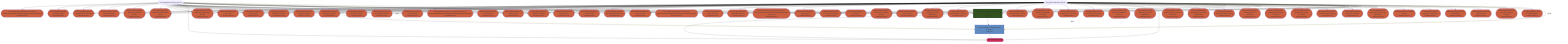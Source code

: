 graph TD
  KaScriptModule_56{{"KaScriptModule(build.gradle.kts)"}}
  KaSourceModule_58["KaSourceModule(GradleKotlinFixture)<br />production<br />JVM (1.8)"]
  KaLibraryModule_4(["KaLibraryModule(SDK)"])
  KaSourceModule_59["KaSourceModule(GradleKotlinFixture)<br />test<br />JVM (1.8)"]
  KaLibraryModule_0(["KaLibraryModule(.gradle/caches/8.11/dependencies-accessors/932b97c9e0ae61a950d0c442ab66fbe219f5f218/classes)<br />scriptDependency"])
  KaLibraryModule_2(["KaLibraryModule(.gradle/caches/8.11/kotlin-dsl/accessors/67e0e34578eb78fe1de6071a11242124/classes)<br />scriptDependency"])
  KaLibraryModule_3(["KaLibraryModule(.gradle/caches/8.11/kotlin-dsl/accessors/713d72c97915090755fbad209f3188cd-PS/classes)<br />scriptDependency"])
  KaLibraryModule_5(["KaLibraryModule(annotations-13.0.jar)<br />scriptDependency"])
  KaLibraryModule_6(["KaLibraryModule(gradle-api-8.11.jar)<br />scriptDependency"])
  KaLibraryModule_7(["KaLibraryModule(gradle-base-services-8.11.jar)<br />scriptDependency"])
  KaLibraryModule_8(["KaLibraryModule(gradle-base-services-groovy-8.11.jar)<br />scriptDependency"])
  KaLibraryModule_9(["KaLibraryModule(gradle-core-8.11.jar)<br />scriptDependency"])
  KaLibraryModule_10(["KaLibraryModule(gradle-core-api-8.11.jar)<br />scriptDependency"])
  KaLibraryModule_11(["KaLibraryModule(gradle-installation-beacon-8.11.jar)<br />scriptDependency"])
  KaLibraryModule_12(["KaLibraryModule(gradle-kotlin-dsl-8.11.jar)<br />scriptDependency"])
  KaLibraryModule_13(["KaLibraryModule(gradle-kotlin-dsl-extensions-8.11.jar)<br />scriptDependency"])
  KaLibraryModule_14(["KaLibraryModule(gradle-kotlin-dsl-plugins-5.1.1.jar)<br />scriptDependency"])
  KaLibraryModule_15(["KaLibraryModule(gradle-kotlin-dsl-shared-runtime-8.11.jar)<br />scriptDependency"])
  KaLibraryModule_16(["KaLibraryModule(gradle-kotlin-dsl-tooling-models-8.11.jar)<br />scriptDependency"])
  KaLibraryModule_17(["KaLibraryModule(groovy-3.0.22.jar)<br />scriptDependency"])
  KaLibraryModule_18(["KaLibraryModule(groovy-ant-3.0.22.jar)<br />scriptDependency"])
  KaLibraryModule_19(["KaLibraryModule(groovy-astbuilder-3.0.22.jar)<br />scriptDependency"])
  KaLibraryModule_20(["KaLibraryModule(groovy-console-3.0.22.jar)<br />scriptDependency"])
  KaLibraryModule_21(["KaLibraryModule(groovy-datetime-3.0.22.jar)<br />scriptDependency"])
  KaLibraryModule_22(["KaLibraryModule(groovy-dateutil-3.0.22.jar)<br />scriptDependency"])
  KaLibraryModule_23(["KaLibraryModule(groovy-groovydoc-3.0.22.jar)<br />scriptDependency"])
  KaLibraryModule_24(["KaLibraryModule(groovy-json-3.0.22.jar)<br />scriptDependency"])
  KaLibraryModule_25(["KaLibraryModule(groovy-nio-3.0.22.jar)<br />scriptDependency"])
  KaLibraryModule_26(["KaLibraryModule(groovy-sql-3.0.22.jar)<br />scriptDependency"])
  KaLibraryModule_27(["KaLibraryModule(groovy-templates-3.0.22.jar)<br />scriptDependency"])
  KaLibraryModule_28(["KaLibraryModule(groovy-test-3.0.22.jar)<br />scriptDependency"])
  KaLibraryModule_29(["KaLibraryModule(groovy-xml-3.0.22.jar)<br />scriptDependency"])
  KaLibraryModule_30(["KaLibraryModule(gson-2.8.9.jar)<br />scriptDependency"])
  KaLibraryModule_31(["KaLibraryModule(javaparser-core-3.17.0.jar)<br />scriptDependency"])
  KaLibraryModule_32(["KaLibraryModule(kotlin-assignment-2.0.20-gradle85.jar)<br />scriptDependency"])
  KaLibraryModule_33(["KaLibraryModule(kotlin-build-statistics-2.0.20.jar)<br />scriptDependency"])
  KaLibraryModule_34(["KaLibraryModule(kotlin-build-tools-api-2.0.20.jar)<br />scriptDependency"])
  KaLibraryModule_35(["KaLibraryModule(kotlin-compiler-embeddable-2.0.20.jar)<br />scriptDependency"])
  KaLibraryModule_36(["KaLibraryModule(kotlin-compiler-runner-2.0.20.jar)<br />scriptDependency"])
  KaLibraryModule_37(["KaLibraryModule(kotlin-daemon-client-2.0.20.jar)<br />scriptDependency"])
  KaLibraryModule_38(["KaLibraryModule(kotlin-daemon-embeddable-2.0.20.jar)<br />scriptDependency"])
  KaLibraryModule_39(["KaLibraryModule(kotlin-gradle-plugin-2.0.20-gradle85.jar)<br />scriptDependency"])
  KaLibraryModule_40(["KaLibraryModule(kotlin-gradle-plugin-annotations-2.0.20.jar)<br />scriptDependency"])
  KaLibraryModule_41(["KaLibraryModule(kotlin-gradle-plugin-api-2.0.20-gradle85.jar)<br />scriptDependency"])
  KaLibraryModule_42(["KaLibraryModule(kotlin-gradle-plugin-api-2.0.20.jar)<br />scriptDependency"])
  KaLibraryModule_43(["KaLibraryModule(kotlin-gradle-plugin-idea-2.0.20.jar)<br />scriptDependency"])
  KaLibraryModule_44(["KaLibraryModule(kotlin-gradle-plugin-idea-proto-2.0.20.jar)<br />scriptDependency"])
  KaLibraryModule_45(["KaLibraryModule(kotlin-gradle-plugin-model-2.0.20.jar)<br />scriptDependency"])
  KaLibraryModule_46(["KaLibraryModule(kotlin-klib-commonizer-api-2.0.20.jar)<br />scriptDependency"])
  KaLibraryModule_47(["KaLibraryModule(kotlin-native-utils-2.0.20.jar)<br />scriptDependency"])
  KaLibraryModule_48(["KaLibraryModule(kotlin-reflect-2.0.20.jar)<br />scriptDependency"])
  KaLibraryModule_49(["KaLibraryModule(kotlin-sam-with-receiver-2.0.20-gradle85.jar)<br />scriptDependency"])
  KaLibraryModule_50(["KaLibraryModule(kotlin-stdlib dependencies)<br />scriptDependency"])
  KaLibraryModule_51(["KaLibraryModule(kotlin-tooling-core-2.0.20.jar)<br />scriptDependency"])
  KaLibraryModule_52(["KaLibraryModule(kotlin-util-io-2.0.20.jar)<br />scriptDependency"])
  KaLibraryModule_53(["KaLibraryModule(kotlin-util-klib-2.0.20.jar)<br />scriptDependency"])
  KaLibraryModule_54(["KaLibraryModule(kotlinx-coroutines-core-jvm-1.6.4.jar)<br />scriptDependency"])
  KaLibraryModule_55(["KaLibraryModule(trove4j-1.0.20200330.jar)<br />scriptDependency"])
  KaScriptModule_57{{"KaScriptModule(settings.gradle.kts)"}}
  KaLibraryModule_1(["KaLibraryModule(.gradle/caches/8.11/kotlin-dsl/accessors/045fae15c156631da085875c7a614413/classes)<br />scriptDependency"])
  style KaSourceModule_58 fill:#608BC1
  style KaLibraryModule_4 fill:#CC2B52
  style KaSourceModule_59 fill:#31511E
  style KaLibraryModule_0 fill:#CB6040
  style KaLibraryModule_2 fill:#CB6040
  style KaLibraryModule_3 fill:#CB6040
  style KaLibraryModule_5 fill:#CB6040
  style KaLibraryModule_6 fill:#CB6040
  style KaLibraryModule_7 fill:#CB6040
  style KaLibraryModule_8 fill:#CB6040
  style KaLibraryModule_9 fill:#CB6040
  style KaLibraryModule_10 fill:#CB6040
  style KaLibraryModule_11 fill:#CB6040
  style KaLibraryModule_12 fill:#CB6040
  style KaLibraryModule_13 fill:#CB6040
  style KaLibraryModule_14 fill:#CB6040
  style KaLibraryModule_15 fill:#CB6040
  style KaLibraryModule_16 fill:#CB6040
  style KaLibraryModule_17 fill:#CB6040
  style KaLibraryModule_18 fill:#CB6040
  style KaLibraryModule_19 fill:#CB6040
  style KaLibraryModule_20 fill:#CB6040
  style KaLibraryModule_21 fill:#CB6040
  style KaLibraryModule_22 fill:#CB6040
  style KaLibraryModule_23 fill:#CB6040
  style KaLibraryModule_24 fill:#CB6040
  style KaLibraryModule_25 fill:#CB6040
  style KaLibraryModule_26 fill:#CB6040
  style KaLibraryModule_27 fill:#CB6040
  style KaLibraryModule_28 fill:#CB6040
  style KaLibraryModule_29 fill:#CB6040
  style KaLibraryModule_30 fill:#CB6040
  style KaLibraryModule_31 fill:#CB6040
  style KaLibraryModule_32 fill:#CB6040
  style KaLibraryModule_33 fill:#CB6040
  style KaLibraryModule_34 fill:#CB6040
  style KaLibraryModule_35 fill:#CB6040
  style KaLibraryModule_36 fill:#CB6040
  style KaLibraryModule_37 fill:#CB6040
  style KaLibraryModule_38 fill:#CB6040
  style KaLibraryModule_39 fill:#CB6040
  style KaLibraryModule_40 fill:#CB6040
  style KaLibraryModule_41 fill:#CB6040
  style KaLibraryModule_42 fill:#CB6040
  style KaLibraryModule_43 fill:#CB6040
  style KaLibraryModule_44 fill:#CB6040
  style KaLibraryModule_45 fill:#CB6040
  style KaLibraryModule_46 fill:#CB6040
  style KaLibraryModule_47 fill:#CB6040
  style KaLibraryModule_48 fill:#CB6040
  style KaLibraryModule_49 fill:#CB6040
  style KaLibraryModule_50 fill:#CB6040
  style KaLibraryModule_51 fill:#CB6040
  style KaLibraryModule_52 fill:#CB6040
  style KaLibraryModule_53 fill:#CB6040
  style KaLibraryModule_54 fill:#CB6040
  style KaLibraryModule_55 fill:#CB6040
  style KaLibraryModule_1 fill:#CB6040
  KaScriptModule_56 --> KaLibraryModule_0
  KaScriptModule_56 --> KaLibraryModule_10
  KaScriptModule_56 --> KaLibraryModule_11
  KaScriptModule_56 --> KaLibraryModule_12
  KaScriptModule_56 --> KaLibraryModule_13
  KaScriptModule_56 --> KaLibraryModule_14
  KaScriptModule_56 --> KaLibraryModule_15
  KaScriptModule_56 --> KaLibraryModule_16
  KaScriptModule_56 --> KaLibraryModule_17
  KaScriptModule_56 --> KaLibraryModule_18
  KaScriptModule_56 --> KaLibraryModule_19
  KaScriptModule_56 --> KaLibraryModule_2
  KaScriptModule_56 --> KaLibraryModule_20
  KaScriptModule_56 --> KaLibraryModule_21
  KaScriptModule_56 --> KaLibraryModule_22
  KaScriptModule_56 --> KaLibraryModule_23
  KaScriptModule_56 --> KaLibraryModule_24
  KaScriptModule_56 --> KaLibraryModule_25
  KaScriptModule_56 --> KaLibraryModule_26
  KaScriptModule_56 --> KaLibraryModule_27
  KaScriptModule_56 --> KaLibraryModule_28
  KaScriptModule_56 --> KaLibraryModule_29
  KaScriptModule_56 --> KaLibraryModule_3
  KaScriptModule_56 --> KaLibraryModule_30
  KaScriptModule_56 --> KaLibraryModule_31
  KaScriptModule_56 --> KaLibraryModule_32
  KaScriptModule_56 --> KaLibraryModule_33
  KaScriptModule_56 --> KaLibraryModule_34
  KaScriptModule_56 --> KaLibraryModule_35
  KaScriptModule_56 --> KaLibraryModule_36
  KaScriptModule_56 --> KaLibraryModule_37
  KaScriptModule_56 --> KaLibraryModule_38
  KaScriptModule_56 --> KaLibraryModule_39
  KaScriptModule_56 --> KaLibraryModule_4
  KaScriptModule_56 --> KaLibraryModule_40
  KaScriptModule_56 --> KaLibraryModule_41
  KaScriptModule_56 --> KaLibraryModule_42
  KaScriptModule_56 --> KaLibraryModule_43
  KaScriptModule_56 --> KaLibraryModule_44
  KaScriptModule_56 --> KaLibraryModule_45
  KaScriptModule_56 --> KaLibraryModule_46
  KaScriptModule_56 --> KaLibraryModule_47
  KaScriptModule_56 --> KaLibraryModule_48
  KaScriptModule_56 --> KaLibraryModule_49
  KaScriptModule_56 --> KaLibraryModule_5
  KaScriptModule_56 --> KaLibraryModule_50
  KaScriptModule_56 --> KaLibraryModule_51
  KaScriptModule_56 --> KaLibraryModule_52
  KaScriptModule_56 --> KaLibraryModule_53
  KaScriptModule_56 --> KaLibraryModule_54
  KaScriptModule_56 --> KaLibraryModule_55
  KaScriptModule_56 --> KaLibraryModule_6
  KaScriptModule_56 --> KaLibraryModule_7
  KaScriptModule_56 --> KaLibraryModule_8
  KaScriptModule_56 --> KaLibraryModule_9
  KaScriptModule_56 --> KaSourceModule_58
  KaScriptModule_56 --> KaSourceModule_59
  KaScriptModule_57 --> KaLibraryModule_1
  KaScriptModule_57 --> KaLibraryModule_10
  KaScriptModule_57 --> KaLibraryModule_11
  KaScriptModule_57 --> KaLibraryModule_12
  KaScriptModule_57 --> KaLibraryModule_13
  KaScriptModule_57 --> KaLibraryModule_15
  KaScriptModule_57 --> KaLibraryModule_16
  KaScriptModule_57 --> KaLibraryModule_17
  KaScriptModule_57 --> KaLibraryModule_18
  KaScriptModule_57 --> KaLibraryModule_19
  KaScriptModule_57 --> KaLibraryModule_20
  KaScriptModule_57 --> KaLibraryModule_21
  KaScriptModule_57 --> KaLibraryModule_22
  KaScriptModule_57 --> KaLibraryModule_23
  KaScriptModule_57 --> KaLibraryModule_24
  KaScriptModule_57 --> KaLibraryModule_25
  KaScriptModule_57 --> KaLibraryModule_26
  KaScriptModule_57 --> KaLibraryModule_27
  KaScriptModule_57 --> KaLibraryModule_28
  KaScriptModule_57 --> KaLibraryModule_29
  KaScriptModule_57 --> KaLibraryModule_31
  KaScriptModule_57 --> KaLibraryModule_4
  KaScriptModule_57 --> KaLibraryModule_48
  KaScriptModule_57 --> KaLibraryModule_50
  KaScriptModule_57 --> KaLibraryModule_6
  KaScriptModule_57 --> KaLibraryModule_7
  KaScriptModule_57 --> KaLibraryModule_8
  KaScriptModule_57 --> KaLibraryModule_9
  KaScriptModule_57 --> KaSourceModule_58
  KaScriptModule_57 --> KaSourceModule_59
  KaSourceModule_58 --> KaLibraryModule_4
  KaSourceModule_59 --> KaLibraryModule_4
  KaSourceModule_59 --> KaSourceModule_58
  KaScriptModule_56 --friend--> KaSourceModule_58
  KaScriptModule_57 --friend--> KaSourceModule_58
  KaSourceModule_59 --friend--> KaSourceModule_58
  linkStyle 0 stroke:black
  linkStyle 1 stroke:black
  linkStyle 2 stroke:black
  linkStyle 3 stroke:black
  linkStyle 4 stroke:black
  linkStyle 5 stroke:black
  linkStyle 6 stroke:black
  linkStyle 7 stroke:black
  linkStyle 8 stroke:black
  linkStyle 9 stroke:black
  linkStyle 10 stroke:black
  linkStyle 11 stroke:black
  linkStyle 12 stroke:black
  linkStyle 13 stroke:black
  linkStyle 14 stroke:black
  linkStyle 15 stroke:black
  linkStyle 16 stroke:black
  linkStyle 17 stroke:black
  linkStyle 18 stroke:black
  linkStyle 19 stroke:black
  linkStyle 20 stroke:black
  linkStyle 21 stroke:black
  linkStyle 22 stroke:black
  linkStyle 23 stroke:black
  linkStyle 24 stroke:black
  linkStyle 25 stroke:black
  linkStyle 26 stroke:black
  linkStyle 27 stroke:black
  linkStyle 28 stroke:black
  linkStyle 29 stroke:black
  linkStyle 30 stroke:black
  linkStyle 31 stroke:black
  linkStyle 32 stroke:black
  linkStyle 33 stroke:black
  linkStyle 34 stroke:black
  linkStyle 35 stroke:black
  linkStyle 36 stroke:black
  linkStyle 37 stroke:black
  linkStyle 38 stroke:black
  linkStyle 39 stroke:black
  linkStyle 40 stroke:black
  linkStyle 41 stroke:black
  linkStyle 42 stroke:black
  linkStyle 43 stroke:black
  linkStyle 44 stroke:black
  linkStyle 45 stroke:black
  linkStyle 46 stroke:black
  linkStyle 47 stroke:black
  linkStyle 48 stroke:black
  linkStyle 49 stroke:black
  linkStyle 50 stroke:black
  linkStyle 51 stroke:black
  linkStyle 52 stroke:black
  linkStyle 53 stroke:black
  linkStyle 54 stroke:black
  linkStyle 55 stroke:black
  linkStyle 56 stroke:black
  linkStyle 57 stroke:black
  linkStyle 58 stroke:black
  linkStyle 59 stroke:black
  linkStyle 60 stroke:black
  linkStyle 61 stroke:black
  linkStyle 62 stroke:black
  linkStyle 63 stroke:black
  linkStyle 64 stroke:black
  linkStyle 65 stroke:black
  linkStyle 66 stroke:black
  linkStyle 67 stroke:black
  linkStyle 68 stroke:black
  linkStyle 69 stroke:black
  linkStyle 70 stroke:black
  linkStyle 71 stroke:black
  linkStyle 72 stroke:black
  linkStyle 73 stroke:black
  linkStyle 74 stroke:black
  linkStyle 75 stroke:black
  linkStyle 76 stroke:black
  linkStyle 77 stroke:black
  linkStyle 78 stroke:black
  linkStyle 79 stroke:black
  linkStyle 80 stroke:black
  linkStyle 81 stroke:black
  linkStyle 82 stroke:black
  linkStyle 83 stroke:black
  linkStyle 84 stroke:black
  linkStyle 85 stroke:black
  linkStyle 86 stroke:black
  linkStyle 87 stroke:black
  linkStyle 88 stroke:black
  linkStyle 89 stroke:black
  linkStyle 90 stroke:#E6C767
  linkStyle 91 stroke:#E6C767
  linkStyle 92 stroke:#E6C767